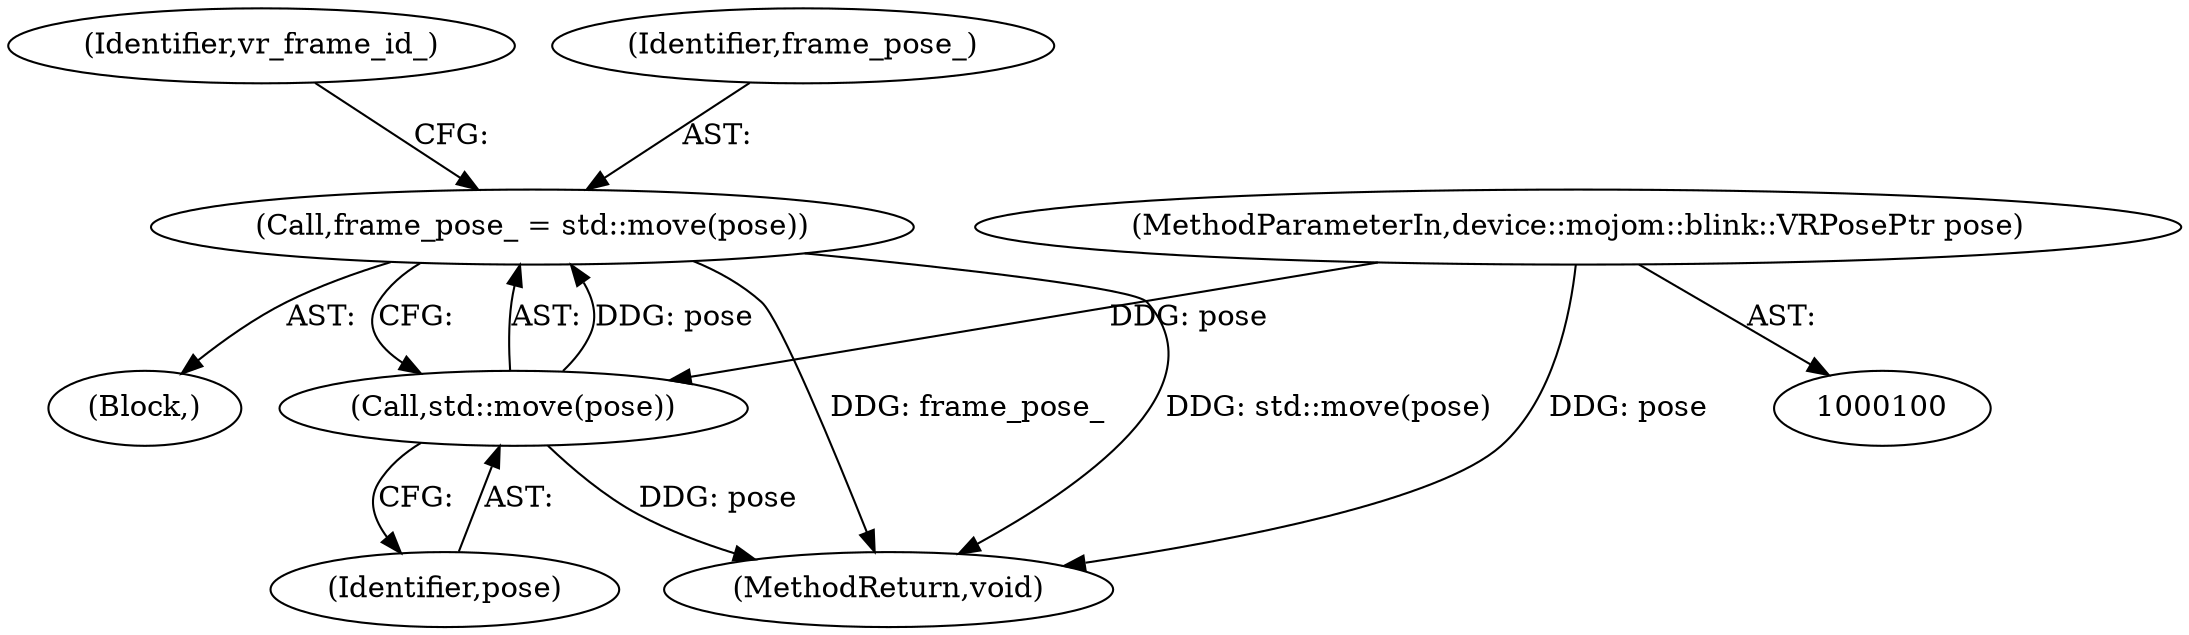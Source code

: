 digraph "0_Chrome_262e77a72493e36e8006aeeba1c7497a42ee5ad9_5@API" {
"1000140" [label="(Call,frame_pose_ = std::move(pose))"];
"1000142" [label="(Call,std::move(pose))"];
"1000101" [label="(MethodParameterIn,device::mojom::blink::VRPosePtr pose)"];
"1000157" [label="(MethodReturn,void)"];
"1000101" [label="(MethodParameterIn,device::mojom::blink::VRPosePtr pose)"];
"1000145" [label="(Identifier,vr_frame_id_)"];
"1000141" [label="(Identifier,frame_pose_)"];
"1000142" [label="(Call,std::move(pose))"];
"1000143" [label="(Identifier,pose)"];
"1000105" [label="(Block,)"];
"1000140" [label="(Call,frame_pose_ = std::move(pose))"];
"1000140" -> "1000105"  [label="AST: "];
"1000140" -> "1000142"  [label="CFG: "];
"1000141" -> "1000140"  [label="AST: "];
"1000142" -> "1000140"  [label="AST: "];
"1000145" -> "1000140"  [label="CFG: "];
"1000140" -> "1000157"  [label="DDG: std::move(pose)"];
"1000140" -> "1000157"  [label="DDG: frame_pose_"];
"1000142" -> "1000140"  [label="DDG: pose"];
"1000142" -> "1000143"  [label="CFG: "];
"1000143" -> "1000142"  [label="AST: "];
"1000142" -> "1000157"  [label="DDG: pose"];
"1000101" -> "1000142"  [label="DDG: pose"];
"1000101" -> "1000100"  [label="AST: "];
"1000101" -> "1000157"  [label="DDG: pose"];
}
